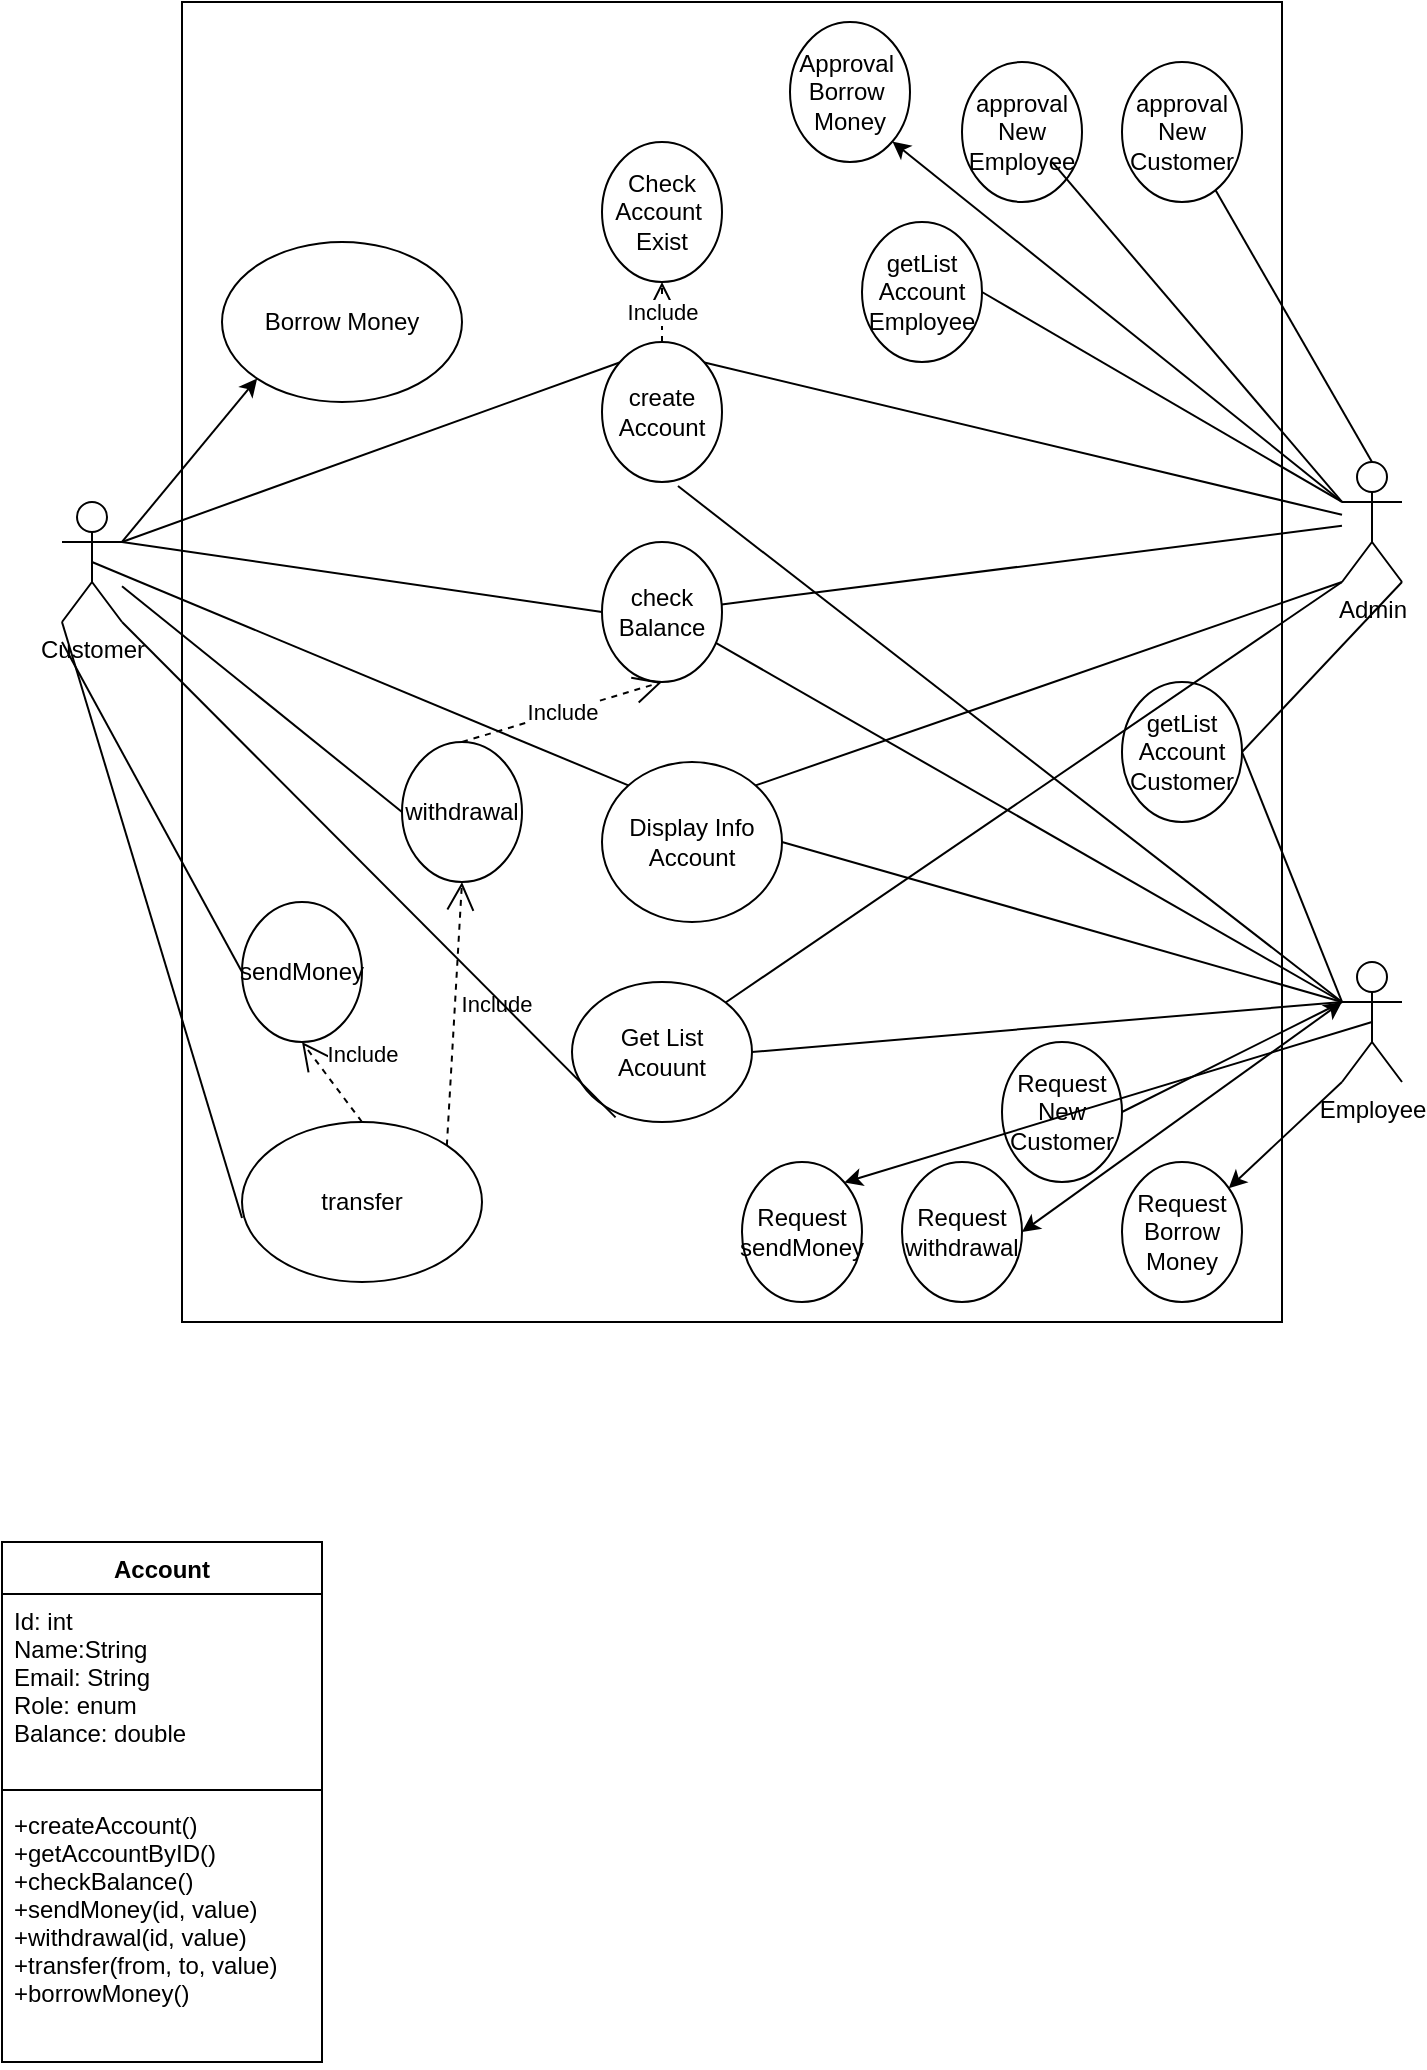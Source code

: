 <mxfile version="13.7.9" type="device"><diagram id="C5RBs43oDa-KdzZeNtuy" name="Page-1"><mxGraphModel dx="1132" dy="1913" grid="1" gridSize="10" guides="1" tooltips="1" connect="1" arrows="1" fold="1" page="1" pageScale="1" pageWidth="827" pageHeight="1169" math="0" shadow="0"><root><mxCell id="WIyWlLk6GJQsqaUBKTNV-0"/><mxCell id="WIyWlLk6GJQsqaUBKTNV-1" parent="WIyWlLk6GJQsqaUBKTNV-0"/><mxCell id="pNMIaeFkwUEYSby0vzwS-0" value="Customer&lt;br&gt;" style="shape=umlActor;verticalLabelPosition=bottom;verticalAlign=top;html=1;outlineConnect=0;" parent="WIyWlLk6GJQsqaUBKTNV-1" vertex="1"><mxGeometry x="50" y="140" width="30" height="60" as="geometry"/></mxCell><mxCell id="pNMIaeFkwUEYSby0vzwS-4" value="Employee" style="shape=umlActor;verticalLabelPosition=bottom;verticalAlign=top;html=1;outlineConnect=0;" parent="WIyWlLk6GJQsqaUBKTNV-1" vertex="1"><mxGeometry x="690" y="370" width="30" height="60" as="geometry"/></mxCell><mxCell id="pNMIaeFkwUEYSby0vzwS-6" value="Admin" style="shape=umlActor;verticalLabelPosition=bottom;verticalAlign=top;html=1;outlineConnect=0;" parent="WIyWlLk6GJQsqaUBKTNV-1" vertex="1"><mxGeometry x="690" y="120" width="30" height="60" as="geometry"/></mxCell><mxCell id="pNMIaeFkwUEYSby0vzwS-11" value="" style="rounded=0;whiteSpace=wrap;html=1;" parent="WIyWlLk6GJQsqaUBKTNV-1" vertex="1"><mxGeometry x="110" y="-110" width="550" height="660" as="geometry"/></mxCell><mxCell id="pNMIaeFkwUEYSby0vzwS-12" value="create&lt;br&gt;Account" style="ellipse;whiteSpace=wrap;html=1;" parent="WIyWlLk6GJQsqaUBKTNV-1" vertex="1"><mxGeometry x="320" y="60" width="60" height="70" as="geometry"/></mxCell><mxCell id="pNMIaeFkwUEYSby0vzwS-13" value="check&lt;br&gt;Balance" style="ellipse;whiteSpace=wrap;html=1;" parent="WIyWlLk6GJQsqaUBKTNV-1" vertex="1"><mxGeometry x="320" y="160" width="60" height="70" as="geometry"/></mxCell><mxCell id="pNMIaeFkwUEYSby0vzwS-14" value="withdrawal" style="ellipse;whiteSpace=wrap;html=1;" parent="WIyWlLk6GJQsqaUBKTNV-1" vertex="1"><mxGeometry x="220" y="260" width="60" height="70" as="geometry"/></mxCell><mxCell id="pNMIaeFkwUEYSby0vzwS-15" value="sendMoney" style="ellipse;whiteSpace=wrap;html=1;direction=west;" parent="WIyWlLk6GJQsqaUBKTNV-1" vertex="1"><mxGeometry x="140" y="340" width="60" height="70" as="geometry"/></mxCell><mxCell id="pNMIaeFkwUEYSby0vzwS-17" value="Check Account&amp;nbsp;&lt;br&gt;Exist" style="ellipse;whiteSpace=wrap;html=1;" parent="WIyWlLk6GJQsqaUBKTNV-1" vertex="1"><mxGeometry x="320" y="-40" width="60" height="70" as="geometry"/></mxCell><mxCell id="pNMIaeFkwUEYSby0vzwS-18" value="Request&lt;br&gt;New&lt;br&gt;Customer" style="ellipse;whiteSpace=wrap;html=1;" parent="WIyWlLk6GJQsqaUBKTNV-1" vertex="1"><mxGeometry x="520" y="410" width="60" height="70" as="geometry"/></mxCell><mxCell id="pNMIaeFkwUEYSby0vzwS-19" value="approval&lt;br&gt;New&lt;br&gt;Customer" style="ellipse;whiteSpace=wrap;html=1;" parent="WIyWlLk6GJQsqaUBKTNV-1" vertex="1"><mxGeometry x="580" y="-80" width="60" height="70" as="geometry"/></mxCell><mxCell id="pNMIaeFkwUEYSby0vzwS-20" value="Get List&lt;br&gt;Acouunt" style="ellipse;whiteSpace=wrap;html=1;" parent="WIyWlLk6GJQsqaUBKTNV-1" vertex="1"><mxGeometry x="305" y="380" width="90" height="70" as="geometry"/></mxCell><mxCell id="pNMIaeFkwUEYSby0vzwS-31" value="Include" style="endArrow=open;endSize=12;dashed=1;html=1;exitX=0.5;exitY=0;exitDx=0;exitDy=0;entryX=0.5;entryY=1;entryDx=0;entryDy=0;" parent="WIyWlLk6GJQsqaUBKTNV-1" source="pNMIaeFkwUEYSby0vzwS-14" target="pNMIaeFkwUEYSby0vzwS-13" edge="1"><mxGeometry width="160" relative="1" as="geometry"><mxPoint x="170" y="260" as="sourcePoint"/><mxPoint x="330" y="260" as="targetPoint"/></mxGeometry></mxCell><mxCell id="pNMIaeFkwUEYSby0vzwS-32" value="" style="endArrow=none;html=1;exitX=1;exitY=0.333;exitDx=0;exitDy=0;exitPerimeter=0;entryX=0;entryY=0;entryDx=0;entryDy=0;" parent="WIyWlLk6GJQsqaUBKTNV-1" source="pNMIaeFkwUEYSby0vzwS-0" target="pNMIaeFkwUEYSby0vzwS-12" edge="1"><mxGeometry width="50" height="50" relative="1" as="geometry"><mxPoint x="90" y="150" as="sourcePoint"/><mxPoint x="140" y="100" as="targetPoint"/></mxGeometry></mxCell><mxCell id="pNMIaeFkwUEYSby0vzwS-34" value="" style="endArrow=none;html=1;entryX=0;entryY=0.5;entryDx=0;entryDy=0;exitX=1;exitY=0.333;exitDx=0;exitDy=0;exitPerimeter=0;" parent="WIyWlLk6GJQsqaUBKTNV-1" source="pNMIaeFkwUEYSby0vzwS-0" target="pNMIaeFkwUEYSby0vzwS-13" edge="1"><mxGeometry width="50" height="50" relative="1" as="geometry"><mxPoint x="90.0" y="210" as="sourcePoint"/><mxPoint x="140" y="160" as="targetPoint"/></mxGeometry></mxCell><mxCell id="pNMIaeFkwUEYSby0vzwS-35" value="" style="endArrow=none;html=1;exitX=0;exitY=0.5;exitDx=0;exitDy=0;" parent="WIyWlLk6GJQsqaUBKTNV-1" source="pNMIaeFkwUEYSby0vzwS-14" target="pNMIaeFkwUEYSby0vzwS-0" edge="1"><mxGeometry width="50" height="50" relative="1" as="geometry"><mxPoint x="80" y="290" as="sourcePoint"/><mxPoint x="130" y="240" as="targetPoint"/></mxGeometry></mxCell><mxCell id="pNMIaeFkwUEYSby0vzwS-36" value="" style="endArrow=none;html=1;exitX=1;exitY=0.5;exitDx=0;exitDy=0;" parent="WIyWlLk6GJQsqaUBKTNV-1" source="pNMIaeFkwUEYSby0vzwS-15" edge="1"><mxGeometry width="50" height="50" relative="1" as="geometry"><mxPoint x="30" y="315" as="sourcePoint"/><mxPoint x="50" y="210" as="targetPoint"/></mxGeometry></mxCell><mxCell id="pNMIaeFkwUEYSby0vzwS-38" value="" style="endArrow=none;html=1;entryX=0.5;entryY=0;entryDx=0;entryDy=0;entryPerimeter=0;" parent="WIyWlLk6GJQsqaUBKTNV-1" source="pNMIaeFkwUEYSby0vzwS-19" target="pNMIaeFkwUEYSby0vzwS-6" edge="1"><mxGeometry width="50" height="50" relative="1" as="geometry"><mxPoint x="470" y="220" as="sourcePoint"/><mxPoint x="520" y="170" as="targetPoint"/></mxGeometry></mxCell><mxCell id="pNMIaeFkwUEYSby0vzwS-40" value="" style="endArrow=none;html=1;exitX=1;exitY=0.5;exitDx=0;exitDy=0;" parent="WIyWlLk6GJQsqaUBKTNV-1" source="pNMIaeFkwUEYSby0vzwS-18" edge="1"><mxGeometry width="50" height="50" relative="1" as="geometry"><mxPoint x="470" y="390" as="sourcePoint"/><mxPoint x="690" y="390" as="targetPoint"/></mxGeometry></mxCell><mxCell id="5AbvJZ4qzT33NAvaMpPj-0" value="Display Info Account" style="ellipse;whiteSpace=wrap;html=1;" parent="WIyWlLk6GJQsqaUBKTNV-1" vertex="1"><mxGeometry x="320" y="270" width="90" height="80" as="geometry"/></mxCell><mxCell id="5AbvJZ4qzT33NAvaMpPj-3" value="Include" style="endArrow=open;endSize=12;dashed=1;html=1;exitX=1;exitY=0;exitDx=0;exitDy=0;entryX=0.5;entryY=1;entryDx=0;entryDy=0;" parent="WIyWlLk6GJQsqaUBKTNV-1" source="5AbvJZ4qzT33NAvaMpPj-33" target="pNMIaeFkwUEYSby0vzwS-14" edge="1"><mxGeometry x="0.091" y="-20" width="160" relative="1" as="geometry"><mxPoint x="180" y="470" as="sourcePoint"/><mxPoint x="210" y="320" as="targetPoint"/><mxPoint as="offset"/></mxGeometry></mxCell><mxCell id="5AbvJZ4qzT33NAvaMpPj-7" value="getList&lt;br&gt;Account Customer" style="ellipse;whiteSpace=wrap;html=1;" parent="WIyWlLk6GJQsqaUBKTNV-1" vertex="1"><mxGeometry x="580" y="230" width="60" height="70" as="geometry"/></mxCell><mxCell id="5AbvJZ4qzT33NAvaMpPj-8" value="getList&lt;br&gt;Account&lt;br&gt;Employee" style="ellipse;whiteSpace=wrap;html=1;" parent="WIyWlLk6GJQsqaUBKTNV-1" vertex="1"><mxGeometry x="450" width="60" height="70" as="geometry"/></mxCell><mxCell id="5AbvJZ4qzT33NAvaMpPj-9" value="" style="endArrow=none;html=1;entryX=1;entryY=0.5;entryDx=0;entryDy=0;exitX=0;exitY=0.333;exitDx=0;exitDy=0;exitPerimeter=0;" parent="WIyWlLk6GJQsqaUBKTNV-1" source="pNMIaeFkwUEYSby0vzwS-6" target="5AbvJZ4qzT33NAvaMpPj-8" edge="1"><mxGeometry width="50" height="50" relative="1" as="geometry"><mxPoint x="610" y="150" as="sourcePoint"/><mxPoint x="210" y="260" as="targetPoint"/></mxGeometry></mxCell><mxCell id="5AbvJZ4qzT33NAvaMpPj-10" value="" style="endArrow=none;html=1;exitX=1;exitY=0.5;exitDx=0;exitDy=0;entryX=1;entryY=1;entryDx=0;entryDy=0;entryPerimeter=0;" parent="WIyWlLk6GJQsqaUBKTNV-1" source="5AbvJZ4qzT33NAvaMpPj-7" target="pNMIaeFkwUEYSby0vzwS-6" edge="1"><mxGeometry width="50" height="50" relative="1" as="geometry"><mxPoint x="160" y="310" as="sourcePoint"/><mxPoint x="210" y="260" as="targetPoint"/></mxGeometry></mxCell><mxCell id="5AbvJZ4qzT33NAvaMpPj-11" value="" style="endArrow=none;html=1;entryX=0;entryY=0.333;entryDx=0;entryDy=0;entryPerimeter=0;exitX=1;exitY=0.5;exitDx=0;exitDy=0;" parent="WIyWlLk6GJQsqaUBKTNV-1" source="5AbvJZ4qzT33NAvaMpPj-7" target="pNMIaeFkwUEYSby0vzwS-4" edge="1"><mxGeometry width="50" height="50" relative="1" as="geometry"><mxPoint x="160" y="310" as="sourcePoint"/><mxPoint x="210" y="260" as="targetPoint"/></mxGeometry></mxCell><mxCell id="5AbvJZ4qzT33NAvaMpPj-17" value="Account" style="swimlane;fontStyle=1;align=center;verticalAlign=top;childLayout=stackLayout;horizontal=1;startSize=26;horizontalStack=0;resizeParent=1;resizeParentMax=0;resizeLast=0;collapsible=1;marginBottom=0;" parent="WIyWlLk6GJQsqaUBKTNV-1" vertex="1"><mxGeometry x="20" y="660" width="160" height="260" as="geometry"/></mxCell><mxCell id="5AbvJZ4qzT33NAvaMpPj-18" value="Id: int&#10;Name:String&#10;Email: String&#10;Role: enum&#10;Balance: double" style="text;strokeColor=none;fillColor=none;align=left;verticalAlign=top;spacingLeft=4;spacingRight=4;overflow=hidden;rotatable=0;points=[[0,0.5],[1,0.5]];portConstraint=eastwest;" parent="5AbvJZ4qzT33NAvaMpPj-17" vertex="1"><mxGeometry y="26" width="160" height="94" as="geometry"/></mxCell><mxCell id="5AbvJZ4qzT33NAvaMpPj-19" value="" style="line;strokeWidth=1;fillColor=none;align=left;verticalAlign=middle;spacingTop=-1;spacingLeft=3;spacingRight=3;rotatable=0;labelPosition=right;points=[];portConstraint=eastwest;" parent="5AbvJZ4qzT33NAvaMpPj-17" vertex="1"><mxGeometry y="120" width="160" height="8" as="geometry"/></mxCell><mxCell id="5AbvJZ4qzT33NAvaMpPj-20" value="+createAccount()&#10;+getAccountByID()&#10;+checkBalance()&#10;+sendMoney(id, value)&#10;+withdrawal(id, value)&#10;+transfer(from, to, value)&#10;+borrowMoney()" style="text;strokeColor=none;fillColor=none;align=left;verticalAlign=top;spacingLeft=4;spacingRight=4;overflow=hidden;rotatable=0;points=[[0,0.5],[1,0.5]];portConstraint=eastwest;" parent="5AbvJZ4qzT33NAvaMpPj-17" vertex="1"><mxGeometry y="128" width="160" height="132" as="geometry"/></mxCell><mxCell id="5AbvJZ4qzT33NAvaMpPj-21" value="" style="endArrow=none;html=1;" parent="WIyWlLk6GJQsqaUBKTNV-1" source="pNMIaeFkwUEYSby0vzwS-13" target="pNMIaeFkwUEYSby0vzwS-6" edge="1"><mxGeometry width="50" height="50" relative="1" as="geometry"><mxPoint x="160" y="310" as="sourcePoint"/><mxPoint x="210" y="260" as="targetPoint"/></mxGeometry></mxCell><mxCell id="5AbvJZ4qzT33NAvaMpPj-22" value="" style="endArrow=none;html=1;" parent="WIyWlLk6GJQsqaUBKTNV-1" source="pNMIaeFkwUEYSby0vzwS-13" edge="1"><mxGeometry width="50" height="50" relative="1" as="geometry"><mxPoint x="160" y="310" as="sourcePoint"/><mxPoint x="690" y="390" as="targetPoint"/></mxGeometry></mxCell><mxCell id="5AbvJZ4qzT33NAvaMpPj-23" value="" style="endArrow=none;html=1;exitX=1;exitY=0;exitDx=0;exitDy=0;" parent="WIyWlLk6GJQsqaUBKTNV-1" source="pNMIaeFkwUEYSby0vzwS-12" target="pNMIaeFkwUEYSby0vzwS-6" edge="1"><mxGeometry width="50" height="50" relative="1" as="geometry"><mxPoint x="160" y="310" as="sourcePoint"/><mxPoint x="210" y="260" as="targetPoint"/></mxGeometry></mxCell><mxCell id="5AbvJZ4qzT33NAvaMpPj-24" value="" style="endArrow=none;html=1;exitX=1;exitY=0.5;exitDx=0;exitDy=0;entryX=0;entryY=0.333;entryDx=0;entryDy=0;entryPerimeter=0;" parent="WIyWlLk6GJQsqaUBKTNV-1" source="5AbvJZ4qzT33NAvaMpPj-0" target="pNMIaeFkwUEYSby0vzwS-4" edge="1"><mxGeometry width="50" height="50" relative="1" as="geometry"><mxPoint x="160" y="310" as="sourcePoint"/><mxPoint x="540" y="400" as="targetPoint"/></mxGeometry></mxCell><mxCell id="5AbvJZ4qzT33NAvaMpPj-26" value="" style="endArrow=none;html=1;exitX=0.633;exitY=1.029;exitDx=0;exitDy=0;exitPerimeter=0;" parent="WIyWlLk6GJQsqaUBKTNV-1" source="pNMIaeFkwUEYSby0vzwS-12" edge="1"><mxGeometry width="50" height="50" relative="1" as="geometry"><mxPoint x="230" y="290" as="sourcePoint"/><mxPoint x="690" y="390" as="targetPoint"/></mxGeometry></mxCell><mxCell id="5AbvJZ4qzT33NAvaMpPj-27" value="" style="endArrow=none;html=1;entryX=0;entryY=1;entryDx=0;entryDy=0;entryPerimeter=0;exitX=1;exitY=0;exitDx=0;exitDy=0;" parent="WIyWlLk6GJQsqaUBKTNV-1" source="5AbvJZ4qzT33NAvaMpPj-0" target="pNMIaeFkwUEYSby0vzwS-6" edge="1"><mxGeometry width="50" height="50" relative="1" as="geometry"><mxPoint x="350" y="310" as="sourcePoint"/><mxPoint x="450" y="270" as="targetPoint"/></mxGeometry></mxCell><mxCell id="5AbvJZ4qzT33NAvaMpPj-28" value="" style="endArrow=none;html=1;entryX=0.5;entryY=0.5;entryDx=0;entryDy=0;entryPerimeter=0;exitX=0;exitY=0;exitDx=0;exitDy=0;" parent="WIyWlLk6GJQsqaUBKTNV-1" source="5AbvJZ4qzT33NAvaMpPj-0" target="pNMIaeFkwUEYSby0vzwS-0" edge="1"><mxGeometry width="50" height="50" relative="1" as="geometry"><mxPoint x="350" y="300" as="sourcePoint"/><mxPoint x="480" y="250" as="targetPoint"/></mxGeometry></mxCell><mxCell id="5AbvJZ4qzT33NAvaMpPj-29" value="approval&lt;br&gt;New&lt;br&gt;Employee" style="ellipse;whiteSpace=wrap;html=1;" parent="WIyWlLk6GJQsqaUBKTNV-1" vertex="1"><mxGeometry x="500" y="-80" width="60" height="70" as="geometry"/></mxCell><mxCell id="5AbvJZ4qzT33NAvaMpPj-30" value="" style="endArrow=none;html=1;entryX=0;entryY=0.333;entryDx=0;entryDy=0;entryPerimeter=0;exitX=0.75;exitY=0.714;exitDx=0;exitDy=0;exitPerimeter=0;" parent="WIyWlLk6GJQsqaUBKTNV-1" source="5AbvJZ4qzT33NAvaMpPj-29" target="pNMIaeFkwUEYSby0vzwS-6" edge="1"><mxGeometry width="50" height="50" relative="1" as="geometry"><mxPoint x="450" y="60" as="sourcePoint"/><mxPoint x="500" y="10" as="targetPoint"/></mxGeometry></mxCell><mxCell id="5AbvJZ4qzT33NAvaMpPj-32" value="Include" style="endArrow=open;endSize=12;dashed=1;html=1;exitX=0.5;exitY=0;exitDx=0;exitDy=0;entryX=0.5;entryY=1;entryDx=0;entryDy=0;" parent="WIyWlLk6GJQsqaUBKTNV-1" source="pNMIaeFkwUEYSby0vzwS-12" target="pNMIaeFkwUEYSby0vzwS-17" edge="1"><mxGeometry width="160" relative="1" as="geometry"><mxPoint x="341" y="60" as="sourcePoint"/><mxPoint x="486" y="40" as="targetPoint"/></mxGeometry></mxCell><mxCell id="5AbvJZ4qzT33NAvaMpPj-33" value="transfer" style="ellipse;whiteSpace=wrap;html=1;" parent="WIyWlLk6GJQsqaUBKTNV-1" vertex="1"><mxGeometry x="140" y="450" width="120" height="80" as="geometry"/></mxCell><mxCell id="5AbvJZ4qzT33NAvaMpPj-34" value="" style="endArrow=none;html=1;exitX=0;exitY=1;exitDx=0;exitDy=0;exitPerimeter=0;entryX=0;entryY=0.6;entryDx=0;entryDy=0;entryPerimeter=0;" parent="WIyWlLk6GJQsqaUBKTNV-1" source="pNMIaeFkwUEYSby0vzwS-0" target="5AbvJZ4qzT33NAvaMpPj-33" edge="1"><mxGeometry width="50" height="50" relative="1" as="geometry"><mxPoint x="410" y="410" as="sourcePoint"/><mxPoint x="460" y="360" as="targetPoint"/></mxGeometry></mxCell><mxCell id="5AbvJZ4qzT33NAvaMpPj-35" value="Include" style="endArrow=open;endSize=12;dashed=1;html=1;exitX=0.5;exitY=0;exitDx=0;exitDy=0;entryX=0.5;entryY=0;entryDx=0;entryDy=0;" parent="WIyWlLk6GJQsqaUBKTNV-1" source="5AbvJZ4qzT33NAvaMpPj-33" target="pNMIaeFkwUEYSby0vzwS-15" edge="1"><mxGeometry x="0.091" y="-20" width="160" relative="1" as="geometry"><mxPoint x="304.996" y="521.716" as="sourcePoint"/><mxPoint x="272.57" y="330" as="targetPoint"/><mxPoint as="offset"/></mxGeometry></mxCell><mxCell id="VqVle3DhzMGpEBDlVMwd-2" value="" style="endArrow=none;html=1;exitX=1;exitY=1;exitDx=0;exitDy=0;exitPerimeter=0;entryX=0.242;entryY=0.967;entryDx=0;entryDy=0;entryPerimeter=0;" parent="WIyWlLk6GJQsqaUBKTNV-1" source="pNMIaeFkwUEYSby0vzwS-0" target="pNMIaeFkwUEYSby0vzwS-20" edge="1"><mxGeometry width="50" height="50" relative="1" as="geometry"><mxPoint x="310" y="260" as="sourcePoint"/><mxPoint x="360" y="210" as="targetPoint"/></mxGeometry></mxCell><mxCell id="VqVle3DhzMGpEBDlVMwd-3" value="" style="endArrow=none;html=1;exitX=1;exitY=0.5;exitDx=0;exitDy=0;entryX=0;entryY=0.333;entryDx=0;entryDy=0;entryPerimeter=0;" parent="WIyWlLk6GJQsqaUBKTNV-1" source="pNMIaeFkwUEYSby0vzwS-20" target="pNMIaeFkwUEYSby0vzwS-4" edge="1"><mxGeometry width="50" height="50" relative="1" as="geometry"><mxPoint x="310" y="260" as="sourcePoint"/><mxPoint x="360" y="210" as="targetPoint"/></mxGeometry></mxCell><mxCell id="VqVle3DhzMGpEBDlVMwd-4" value="" style="endArrow=none;html=1;entryX=0;entryY=1;entryDx=0;entryDy=0;entryPerimeter=0;exitX=1;exitY=0;exitDx=0;exitDy=0;" parent="WIyWlLk6GJQsqaUBKTNV-1" source="pNMIaeFkwUEYSby0vzwS-20" target="pNMIaeFkwUEYSby0vzwS-6" edge="1"><mxGeometry width="50" height="50" relative="1" as="geometry"><mxPoint x="310" y="260" as="sourcePoint"/><mxPoint x="360" y="210" as="targetPoint"/></mxGeometry></mxCell><mxCell id="ZSFQMcw95PDT9q2ZZ-OD-0" value="Borrow Money" style="ellipse;whiteSpace=wrap;html=1;" parent="WIyWlLk6GJQsqaUBKTNV-1" vertex="1"><mxGeometry x="130" y="10" width="120" height="80" as="geometry"/></mxCell><mxCell id="ZSFQMcw95PDT9q2ZZ-OD-1" value="" style="endArrow=classic;html=1;exitX=1;exitY=0.333;exitDx=0;exitDy=0;exitPerimeter=0;entryX=0;entryY=1;entryDx=0;entryDy=0;" parent="WIyWlLk6GJQsqaUBKTNV-1" source="pNMIaeFkwUEYSby0vzwS-0" target="ZSFQMcw95PDT9q2ZZ-OD-0" edge="1"><mxGeometry width="50" height="50" relative="1" as="geometry"><mxPoint x="390" y="200" as="sourcePoint"/><mxPoint x="440" y="150" as="targetPoint"/></mxGeometry></mxCell><mxCell id="ZSFQMcw95PDT9q2ZZ-OD-2" value="Request&lt;br&gt;Borrow&lt;br&gt;Money" style="ellipse;whiteSpace=wrap;html=1;" parent="WIyWlLk6GJQsqaUBKTNV-1" vertex="1"><mxGeometry x="580" y="470" width="60" height="70" as="geometry"/></mxCell><mxCell id="ZSFQMcw95PDT9q2ZZ-OD-3" value="" style="endArrow=classic;html=1;exitX=0;exitY=1;exitDx=0;exitDy=0;exitPerimeter=0;" parent="WIyWlLk6GJQsqaUBKTNV-1" source="pNMIaeFkwUEYSby0vzwS-4" target="ZSFQMcw95PDT9q2ZZ-OD-2" edge="1"><mxGeometry width="50" height="50" relative="1" as="geometry"><mxPoint x="390" y="360" as="sourcePoint"/><mxPoint x="440" y="310" as="targetPoint"/></mxGeometry></mxCell><mxCell id="ZSFQMcw95PDT9q2ZZ-OD-4" value="Approval&amp;nbsp;&lt;br&gt;Borrow&amp;nbsp;&lt;br&gt;Money" style="ellipse;whiteSpace=wrap;html=1;" parent="WIyWlLk6GJQsqaUBKTNV-1" vertex="1"><mxGeometry x="414" y="-100" width="60" height="70" as="geometry"/></mxCell><mxCell id="ZSFQMcw95PDT9q2ZZ-OD-5" value="" style="endArrow=classic;html=1;exitX=0;exitY=0.333;exitDx=0;exitDy=0;exitPerimeter=0;entryX=1;entryY=1;entryDx=0;entryDy=0;" parent="WIyWlLk6GJQsqaUBKTNV-1" source="pNMIaeFkwUEYSby0vzwS-6" target="ZSFQMcw95PDT9q2ZZ-OD-4" edge="1"><mxGeometry width="50" height="50" relative="1" as="geometry"><mxPoint x="390" y="200" as="sourcePoint"/><mxPoint x="440" y="150" as="targetPoint"/></mxGeometry></mxCell><mxCell id="HxnXhOZirdj1ooRcZTPS-1" value="Request&lt;br&gt;withdrawal" style="ellipse;whiteSpace=wrap;html=1;" vertex="1" parent="WIyWlLk6GJQsqaUBKTNV-1"><mxGeometry x="470" y="470" width="60" height="70" as="geometry"/></mxCell><mxCell id="HxnXhOZirdj1ooRcZTPS-2" value="Request sendMoney" style="ellipse;whiteSpace=wrap;html=1;" vertex="1" parent="WIyWlLk6GJQsqaUBKTNV-1"><mxGeometry x="390" y="470" width="60" height="70" as="geometry"/></mxCell><mxCell id="HxnXhOZirdj1ooRcZTPS-4" value="" style="endArrow=classic;startArrow=classic;html=1;entryX=0;entryY=0.333;entryDx=0;entryDy=0;entryPerimeter=0;exitX=1;exitY=0.5;exitDx=0;exitDy=0;" edge="1" parent="WIyWlLk6GJQsqaUBKTNV-1" source="HxnXhOZirdj1ooRcZTPS-1" target="pNMIaeFkwUEYSby0vzwS-4"><mxGeometry width="50" height="50" relative="1" as="geometry"><mxPoint x="390" y="400" as="sourcePoint"/><mxPoint x="440" y="350" as="targetPoint"/></mxGeometry></mxCell><mxCell id="HxnXhOZirdj1ooRcZTPS-5" value="" style="endArrow=classic;html=1;exitX=0.5;exitY=0.5;exitDx=0;exitDy=0;exitPerimeter=0;entryX=1;entryY=0;entryDx=0;entryDy=0;" edge="1" parent="WIyWlLk6GJQsqaUBKTNV-1" source="pNMIaeFkwUEYSby0vzwS-4" target="HxnXhOZirdj1ooRcZTPS-2"><mxGeometry width="50" height="50" relative="1" as="geometry"><mxPoint x="390" y="400" as="sourcePoint"/><mxPoint x="440" y="350" as="targetPoint"/></mxGeometry></mxCell></root></mxGraphModel></diagram></mxfile>